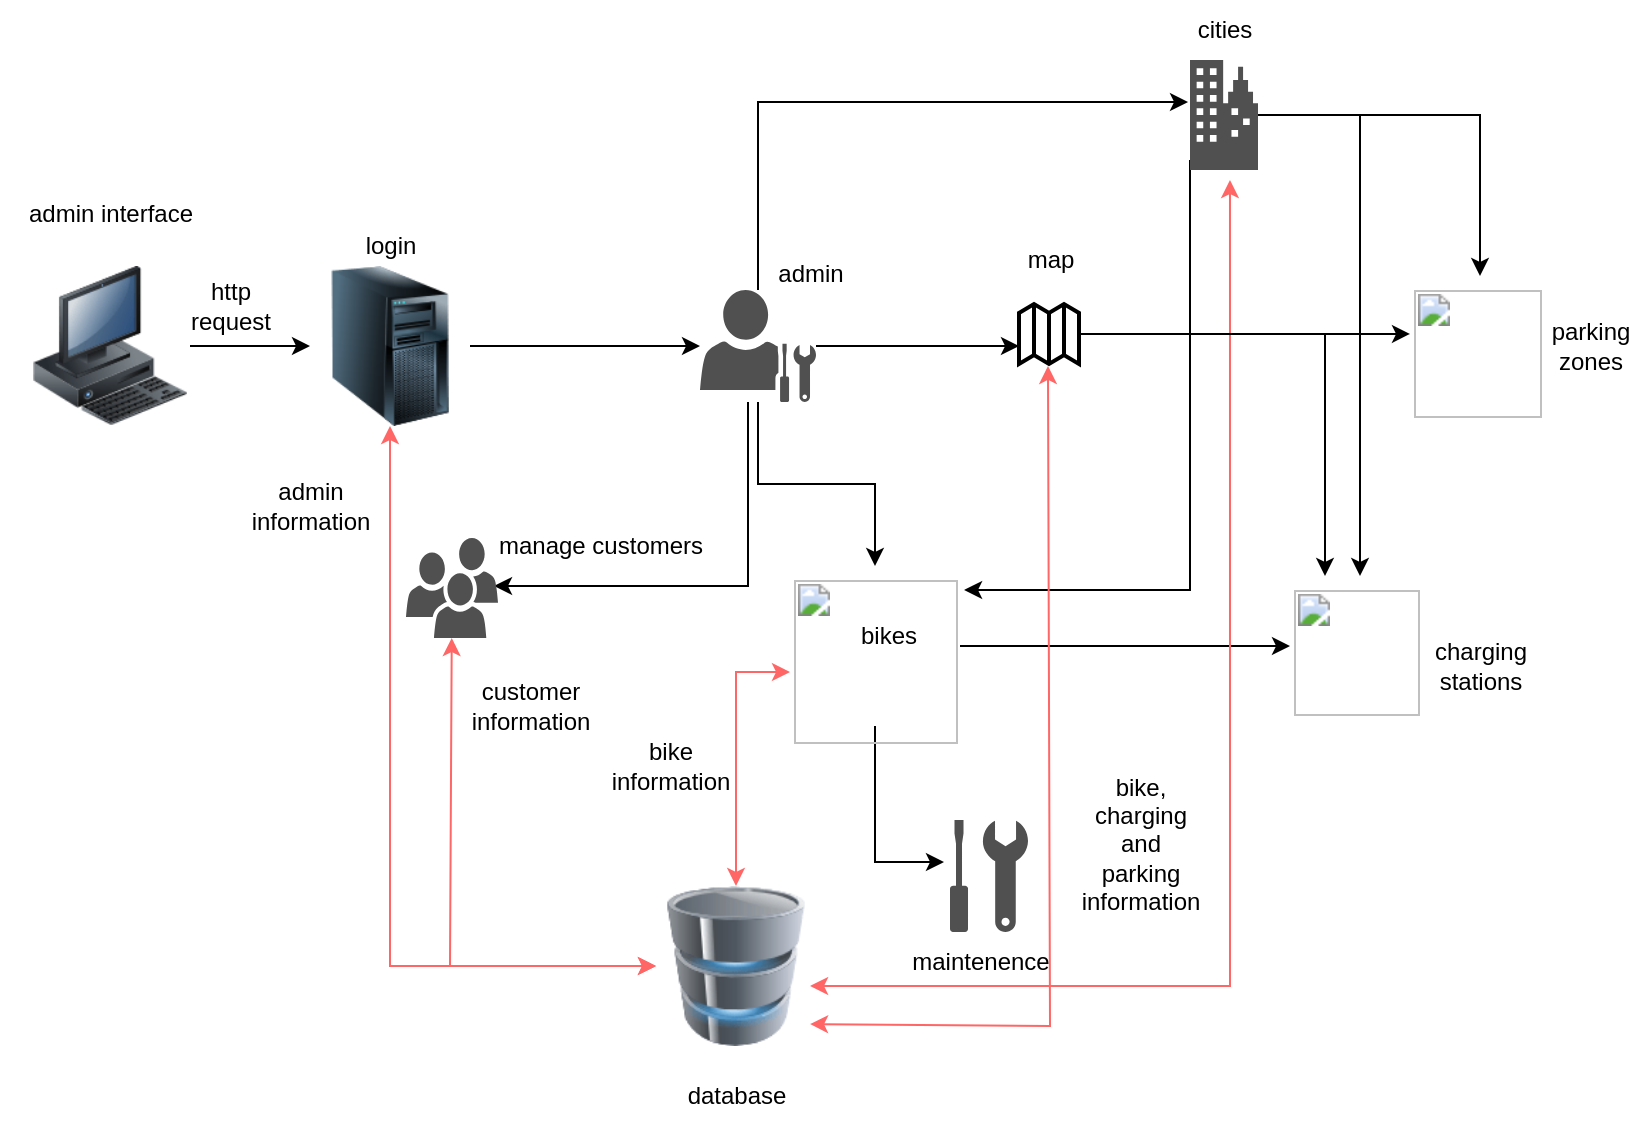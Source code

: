<mxfile version="22.1.0" type="device">
  <diagram name="Sida-1" id="Dnk4GrSCSOoY8IXHYafE">
    <mxGraphModel dx="3141" dy="1142" grid="1" gridSize="10" guides="1" tooltips="1" connect="1" arrows="1" fold="1" page="1" pageScale="1" pageWidth="827" pageHeight="1169" math="0" shadow="0">
      <root>
        <mxCell id="0" />
        <mxCell id="1" parent="0" />
        <mxCell id="wkEBBRB9uq4ybTQVWoT4-64" style="edgeStyle=orthogonalEdgeStyle;rounded=0;orthogonalLoop=1;jettySize=auto;html=1;entryX=0;entryY=0.5;entryDx=0;entryDy=0;" edge="1" parent="1" source="wkEBBRB9uq4ybTQVWoT4-1" target="wkEBBRB9uq4ybTQVWoT4-2">
          <mxGeometry relative="1" as="geometry" />
        </mxCell>
        <mxCell id="wkEBBRB9uq4ybTQVWoT4-1" value="" style="image;html=1;image=img/lib/clip_art/computers/Workstation_128x128.png" vertex="1" parent="1">
          <mxGeometry x="10" y="280" width="80" height="80" as="geometry" />
        </mxCell>
        <mxCell id="wkEBBRB9uq4ybTQVWoT4-18" style="edgeStyle=orthogonalEdgeStyle;rounded=0;orthogonalLoop=1;jettySize=auto;html=1;" edge="1" parent="1" source="wkEBBRB9uq4ybTQVWoT4-2" target="wkEBBRB9uq4ybTQVWoT4-4">
          <mxGeometry relative="1" as="geometry" />
        </mxCell>
        <mxCell id="wkEBBRB9uq4ybTQVWoT4-2" value="" style="image;html=1;image=img/lib/clip_art/computers/Server_Tower_128x128.png" vertex="1" parent="1">
          <mxGeometry x="150" y="280" width="80" height="80" as="geometry" />
        </mxCell>
        <mxCell id="wkEBBRB9uq4ybTQVWoT4-23" style="edgeStyle=orthogonalEdgeStyle;rounded=0;orthogonalLoop=1;jettySize=auto;html=1;entryX=0.957;entryY=0.48;entryDx=0;entryDy=0;entryPerimeter=0;" edge="1" parent="1" source="wkEBBRB9uq4ybTQVWoT4-4" target="wkEBBRB9uq4ybTQVWoT4-5">
          <mxGeometry relative="1" as="geometry">
            <mxPoint x="369" y="450" as="targetPoint" />
            <mxPoint x="369" y="350" as="sourcePoint" />
            <Array as="points">
              <mxPoint x="369" y="440" />
            </Array>
          </mxGeometry>
        </mxCell>
        <mxCell id="wkEBBRB9uq4ybTQVWoT4-27" style="edgeStyle=orthogonalEdgeStyle;rounded=0;orthogonalLoop=1;jettySize=auto;html=1;entryX=0.5;entryY=0;entryDx=0;entryDy=0;" edge="1" parent="1" source="wkEBBRB9uq4ybTQVWoT4-4" target="wkEBBRB9uq4ybTQVWoT4-8">
          <mxGeometry relative="1" as="geometry" />
        </mxCell>
        <mxCell id="wkEBBRB9uq4ybTQVWoT4-65" style="edgeStyle=orthogonalEdgeStyle;rounded=0;orthogonalLoop=1;jettySize=auto;html=1;entryX=-0.029;entryY=0.382;entryDx=0;entryDy=0;entryPerimeter=0;" edge="1" parent="1" source="wkEBBRB9uq4ybTQVWoT4-4" target="wkEBBRB9uq4ybTQVWoT4-6">
          <mxGeometry relative="1" as="geometry">
            <mxPoint x="374" y="200" as="targetPoint" />
            <Array as="points">
              <mxPoint x="374" y="198" />
            </Array>
          </mxGeometry>
        </mxCell>
        <mxCell id="wkEBBRB9uq4ybTQVWoT4-4" value="" style="sketch=0;pointerEvents=1;shadow=0;dashed=0;html=1;strokeColor=none;fillColor=#505050;labelPosition=center;verticalLabelPosition=bottom;verticalAlign=top;outlineConnect=0;align=center;shape=mxgraph.office.users.administrator;" vertex="1" parent="1">
          <mxGeometry x="345" y="292" width="58" height="56" as="geometry" />
        </mxCell>
        <mxCell id="wkEBBRB9uq4ybTQVWoT4-5" value="" style="sketch=0;pointerEvents=1;shadow=0;dashed=0;html=1;strokeColor=none;fillColor=#505050;labelPosition=center;verticalLabelPosition=bottom;verticalAlign=top;outlineConnect=0;align=center;shape=mxgraph.office.users.users;" vertex="1" parent="1">
          <mxGeometry x="198" y="416" width="46" height="50" as="geometry" />
        </mxCell>
        <mxCell id="wkEBBRB9uq4ybTQVWoT4-43" style="edgeStyle=orthogonalEdgeStyle;rounded=0;orthogonalLoop=1;jettySize=auto;html=1;entryX=0.5;entryY=0;entryDx=0;entryDy=0;" edge="1" parent="1" source="wkEBBRB9uq4ybTQVWoT4-6" target="wkEBBRB9uq4ybTQVWoT4-10">
          <mxGeometry relative="1" as="geometry" />
        </mxCell>
        <mxCell id="wkEBBRB9uq4ybTQVWoT4-44" style="edgeStyle=orthogonalEdgeStyle;rounded=0;orthogonalLoop=1;jettySize=auto;html=1;entryX=0.5;entryY=0;entryDx=0;entryDy=0;" edge="1" parent="1" source="wkEBBRB9uq4ybTQVWoT4-6" target="wkEBBRB9uq4ybTQVWoT4-42">
          <mxGeometry relative="1" as="geometry" />
        </mxCell>
        <mxCell id="wkEBBRB9uq4ybTQVWoT4-55" style="edgeStyle=orthogonalEdgeStyle;rounded=0;orthogonalLoop=1;jettySize=auto;html=1;entryX=1.024;entryY=0.15;entryDx=0;entryDy=0;entryPerimeter=0;exitX=0;exitY=0.909;exitDx=0;exitDy=0;exitPerimeter=0;" edge="1" parent="1" source="wkEBBRB9uq4ybTQVWoT4-6" target="wkEBBRB9uq4ybTQVWoT4-8">
          <mxGeometry relative="1" as="geometry">
            <mxPoint x="590" y="440" as="targetPoint" />
            <mxPoint x="590" y="177.5" as="sourcePoint" />
            <Array as="points">
              <mxPoint x="590" y="442" />
            </Array>
          </mxGeometry>
        </mxCell>
        <mxCell id="wkEBBRB9uq4ybTQVWoT4-6" value="" style="sketch=0;pointerEvents=1;shadow=0;dashed=0;html=1;strokeColor=none;fillColor=#505050;labelPosition=center;verticalLabelPosition=bottom;verticalAlign=top;outlineConnect=0;align=center;shape=mxgraph.office.concepts.on_premises;" vertex="1" parent="1">
          <mxGeometry x="590" y="177" width="34" height="55" as="geometry" />
        </mxCell>
        <mxCell id="wkEBBRB9uq4ybTQVWoT4-47" style="edgeStyle=orthogonalEdgeStyle;rounded=0;orthogonalLoop=1;jettySize=auto;html=1;entryX=0.25;entryY=0;entryDx=0;entryDy=0;" edge="1" parent="1" source="wkEBBRB9uq4ybTQVWoT4-7" target="wkEBBRB9uq4ybTQVWoT4-42">
          <mxGeometry relative="1" as="geometry" />
        </mxCell>
        <mxCell id="wkEBBRB9uq4ybTQVWoT4-7" value="" style="html=1;verticalLabelPosition=bottom;align=center;labelBackgroundColor=#ffffff;verticalAlign=top;strokeWidth=2;strokeColor=#000000;shadow=0;dashed=0;shape=mxgraph.ios7.icons.map;" vertex="1" parent="1">
          <mxGeometry x="504.5" y="299" width="30" height="30" as="geometry" />
        </mxCell>
        <mxCell id="wkEBBRB9uq4ybTQVWoT4-34" style="edgeStyle=orthogonalEdgeStyle;rounded=0;orthogonalLoop=1;jettySize=auto;html=1;entryX=-0.077;entryY=0.375;entryDx=0;entryDy=0;entryPerimeter=0;" edge="1" parent="1" source="wkEBBRB9uq4ybTQVWoT4-8" target="wkEBBRB9uq4ybTQVWoT4-9">
          <mxGeometry relative="1" as="geometry">
            <mxPoint x="432.5" y="620" as="targetPoint" />
            <Array as="points">
              <mxPoint x="433" y="578" />
            </Array>
          </mxGeometry>
        </mxCell>
        <mxCell id="wkEBBRB9uq4ybTQVWoT4-51" style="edgeStyle=orthogonalEdgeStyle;rounded=0;orthogonalLoop=1;jettySize=auto;html=1;entryX=0;entryY=0.5;entryDx=0;entryDy=0;" edge="1" parent="1" source="wkEBBRB9uq4ybTQVWoT4-8" target="wkEBBRB9uq4ybTQVWoT4-42">
          <mxGeometry relative="1" as="geometry" />
        </mxCell>
        <mxCell id="wkEBBRB9uq4ybTQVWoT4-8" value="&lt;b style=&quot;font-weight:normal;&quot; id=&quot;docs-internal-guid-9e6da1bd-7fff-884f-2ec3-e17bcd4a4d77&quot;&gt;&lt;span style=&quot;font-size: 11pt; font-family: Arial, sans-serif; color: rgb(0, 0, 0); background-color: transparent; font-weight: 400; font-style: normal; font-variant: normal; text-decoration: none; vertical-align: baseline;&quot;&gt;&lt;span style=&quot;border:none;display:inline-block;overflow:hidden;width:82px;height:82px;&quot;&gt;&lt;img src=&quot;https://lh7-us.googleusercontent.com/K7d_zg_BDB-1NZBKFG_zPa2ZpOOGBhs8UOcB8ofUqHWBVdGit3B1TP0nQxVwa08pG1KcFYkpLLwxa8QDbMnKuEyMo4V_YEwA6_xggqONxXETpEkJQpp9q9ctr_8tNxkDua4F0fjZ40ps3OyDIK7DnBo&quot; width=&quot;82&quot; height=&quot;82&quot; style=&quot;margin-left:0px;margin-top:0px;&quot;&gt;&lt;/span&gt;&lt;/span&gt;&lt;/b&gt;" style="text;whiteSpace=wrap;html=1;" vertex="1" parent="1">
          <mxGeometry x="390" y="430" width="85" height="80" as="geometry" />
        </mxCell>
        <mxCell id="wkEBBRB9uq4ybTQVWoT4-9" value="" style="sketch=0;pointerEvents=1;shadow=0;dashed=0;html=1;strokeColor=none;fillColor=#505050;labelPosition=center;verticalLabelPosition=bottom;verticalAlign=top;outlineConnect=0;align=center;shape=mxgraph.office.concepts.maintenance;" vertex="1" parent="1">
          <mxGeometry x="470" y="557" width="39" height="56" as="geometry" />
        </mxCell>
        <mxCell id="wkEBBRB9uq4ybTQVWoT4-10" value="&lt;b style=&quot;font-weight:normal;&quot; id=&quot;docs-internal-guid-29c6d78d-7fff-7773-d6b9-0c9c9031104e&quot;&gt;&lt;span style=&quot;font-size: 11pt; font-family: Arial, sans-serif; color: rgb(0, 0, 0); background-color: transparent; font-weight: 400; font-style: normal; font-variant: normal; text-decoration: none; vertical-align: baseline;&quot;&gt;&lt;span style=&quot;border:none;display:inline-block;overflow:hidden;width:64px;height:64px;&quot;&gt;&lt;img src=&quot;https://lh7-us.googleusercontent.com/SHGFR2fCqD93huKSDuDwYgoJKYllovL1GuTjq8xxDwp6iekA5PZ8ZkDac-vxDvQ9M0ZAUSqcwlYi3GpM1pEBX9eZRQ5v2cIgeSmve81H9-Ec-Ky5BESfWBVHDWJpIBiEwN3DbMZPk1YPf74fNFXmf0c&quot; width=&quot;64&quot; height=&quot;64&quot; style=&quot;margin-left:0px;margin-top:0px;&quot;&gt;&lt;/span&gt;&lt;/span&gt;&lt;/b&gt;" style="text;whiteSpace=wrap;html=1;" vertex="1" parent="1">
          <mxGeometry x="700" y="285" width="70" height="70" as="geometry" />
        </mxCell>
        <mxCell id="wkEBBRB9uq4ybTQVWoT4-11" value="" style="image;html=1;image=img/lib/clip_art/computers/Database_128x128.png" vertex="1" parent="1">
          <mxGeometry x="323" y="590" width="80" height="80" as="geometry" />
        </mxCell>
        <mxCell id="wkEBBRB9uq4ybTQVWoT4-13" value="http&lt;br&gt;request" style="text;html=1;align=center;verticalAlign=middle;resizable=0;points=[];autosize=1;strokeColor=none;fillColor=none;" vertex="1" parent="1">
          <mxGeometry x="80" y="280" width="60" height="40" as="geometry" />
        </mxCell>
        <mxCell id="wkEBBRB9uq4ybTQVWoT4-14" value="login" style="text;html=1;align=center;verticalAlign=middle;resizable=0;points=[];autosize=1;strokeColor=none;fillColor=none;" vertex="1" parent="1">
          <mxGeometry x="165" y="255" width="50" height="30" as="geometry" />
        </mxCell>
        <mxCell id="wkEBBRB9uq4ybTQVWoT4-15" value="" style="endArrow=classic;startArrow=classic;html=1;rounded=0;exitX=0;exitY=0.5;exitDx=0;exitDy=0;strokeColor=#FF6666;entryX=0.5;entryY=1;entryDx=0;entryDy=0;" edge="1" parent="1" source="wkEBBRB9uq4ybTQVWoT4-11" target="wkEBBRB9uq4ybTQVWoT4-2">
          <mxGeometry width="50" height="50" relative="1" as="geometry">
            <mxPoint x="351" y="630" as="sourcePoint" />
            <mxPoint x="130" y="360" as="targetPoint" />
            <Array as="points">
              <mxPoint x="190" y="630" />
            </Array>
          </mxGeometry>
        </mxCell>
        <mxCell id="wkEBBRB9uq4ybTQVWoT4-16" value="database" style="text;html=1;align=center;verticalAlign=middle;resizable=0;points=[];autosize=1;strokeColor=none;fillColor=none;" vertex="1" parent="1">
          <mxGeometry x="328" y="680" width="70" height="30" as="geometry" />
        </mxCell>
        <mxCell id="wkEBBRB9uq4ybTQVWoT4-20" value="" style="endArrow=classic;startArrow=classic;html=1;rounded=0;exitX=0;exitY=0.5;exitDx=0;exitDy=0;strokeColor=#FF6666;" edge="1" parent="1" source="wkEBBRB9uq4ybTQVWoT4-11" target="wkEBBRB9uq4ybTQVWoT4-5">
          <mxGeometry width="50" height="50" relative="1" as="geometry">
            <mxPoint x="419" y="628" as="sourcePoint" />
            <mxPoint x="220" y="360" as="targetPoint" />
            <Array as="points">
              <mxPoint x="220" y="630" />
            </Array>
          </mxGeometry>
        </mxCell>
        <mxCell id="wkEBBRB9uq4ybTQVWoT4-26" style="edgeStyle=orthogonalEdgeStyle;rounded=0;orthogonalLoop=1;jettySize=auto;html=1;entryX=0;entryY=0.7;entryDx=0;entryDy=0;entryPerimeter=0;" edge="1" parent="1" source="wkEBBRB9uq4ybTQVWoT4-4" target="wkEBBRB9uq4ybTQVWoT4-7">
          <mxGeometry relative="1" as="geometry" />
        </mxCell>
        <mxCell id="wkEBBRB9uq4ybTQVWoT4-35" value="" style="endArrow=classic;startArrow=classic;html=1;rounded=0;entryX=0;entryY=0.663;entryDx=0;entryDy=0;exitX=0.5;exitY=0;exitDx=0;exitDy=0;entryPerimeter=0;strokeColor=#FF6666;" edge="1" parent="1" source="wkEBBRB9uq4ybTQVWoT4-11" target="wkEBBRB9uq4ybTQVWoT4-8">
          <mxGeometry width="50" height="50" relative="1" as="geometry">
            <mxPoint x="364" y="646" as="sourcePoint" />
            <mxPoint x="403" y="483.04" as="targetPoint" />
            <Array as="points">
              <mxPoint x="363" y="483" />
            </Array>
          </mxGeometry>
        </mxCell>
        <mxCell id="wkEBBRB9uq4ybTQVWoT4-36" value="" style="endArrow=classic;startArrow=classic;html=1;rounded=0;exitX=0.963;exitY=0.625;exitDx=0;exitDy=0;strokeColor=#FF6666;entryX=0.588;entryY=1.091;entryDx=0;entryDy=0;entryPerimeter=0;exitPerimeter=0;" edge="1" parent="1" source="wkEBBRB9uq4ybTQVWoT4-11" target="wkEBBRB9uq4ybTQVWoT4-6">
          <mxGeometry width="50" height="50" relative="1" as="geometry">
            <mxPoint x="803" y="466" as="sourcePoint" />
            <mxPoint x="610" y="196" as="targetPoint" />
            <Array as="points">
              <mxPoint x="610" y="640" />
            </Array>
          </mxGeometry>
        </mxCell>
        <mxCell id="wkEBBRB9uq4ybTQVWoT4-37" value="maintenence" style="text;html=1;align=center;verticalAlign=middle;resizable=0;points=[];autosize=1;strokeColor=none;fillColor=none;" vertex="1" parent="1">
          <mxGeometry x="439.5" y="613" width="90" height="30" as="geometry" />
        </mxCell>
        <mxCell id="wkEBBRB9uq4ybTQVWoT4-38" value="map" style="text;html=1;align=center;verticalAlign=middle;resizable=0;points=[];autosize=1;strokeColor=none;fillColor=none;" vertex="1" parent="1">
          <mxGeometry x="494.5" y="262" width="50" height="30" as="geometry" />
        </mxCell>
        <mxCell id="wkEBBRB9uq4ybTQVWoT4-39" value="manage customers" style="text;html=1;align=center;verticalAlign=middle;resizable=0;points=[];autosize=1;strokeColor=none;fillColor=none;" vertex="1" parent="1">
          <mxGeometry x="230" y="405" width="130" height="30" as="geometry" />
        </mxCell>
        <mxCell id="wkEBBRB9uq4ybTQVWoT4-40" value="cities" style="text;html=1;align=center;verticalAlign=middle;resizable=0;points=[];autosize=1;strokeColor=none;fillColor=none;" vertex="1" parent="1">
          <mxGeometry x="582" y="147" width="50" height="30" as="geometry" />
        </mxCell>
        <mxCell id="wkEBBRB9uq4ybTQVWoT4-42" value="&lt;b style=&quot;font-weight:normal;&quot; id=&quot;docs-internal-guid-e5aaa85a-7fff-fb42-e406-7641818d08ee&quot;&gt;&lt;span style=&quot;font-size: 11pt; font-family: Arial, sans-serif; color: rgb(0, 0, 0); background-color: transparent; font-weight: 400; font-style: normal; font-variant: normal; text-decoration: none; vertical-align: baseline;&quot;&gt;&lt;span style=&quot;border:none;display:inline-block;overflow:hidden;width:63px;height:63px;&quot;&gt;&lt;img src=&quot;https://lh7-us.googleusercontent.com/ykquQ5NsERu5z0iUN3_cvxSebfUfIA4ylOgznwXGZZPmBF1fL9AgsMlnEOeyFCp1KM6kc2OtCMj3HZLcqOx67Y4ldHXQyfc5zEf66NkT-Uor2yH9iLVyVhnBnveWYcYzZCWAGl_3TcqW72v_J4G8zO8&quot; width=&quot;63&quot; height=&quot;63&quot; style=&quot;margin-left:0px;margin-top:0px;&quot;&gt;&lt;/span&gt;&lt;/span&gt;&lt;/b&gt;" style="text;whiteSpace=wrap;html=1;" vertex="1" parent="1">
          <mxGeometry x="640" y="435" width="70" height="70" as="geometry" />
        </mxCell>
        <mxCell id="wkEBBRB9uq4ybTQVWoT4-46" style="edgeStyle=orthogonalEdgeStyle;rounded=0;orthogonalLoop=1;jettySize=auto;html=1;entryX=0;entryY=0.414;entryDx=0;entryDy=0;entryPerimeter=0;" edge="1" parent="1" source="wkEBBRB9uq4ybTQVWoT4-7" target="wkEBBRB9uq4ybTQVWoT4-10">
          <mxGeometry relative="1" as="geometry" />
        </mxCell>
        <mxCell id="wkEBBRB9uq4ybTQVWoT4-52" value="charging&lt;br&gt;stations" style="text;html=1;align=center;verticalAlign=middle;resizable=0;points=[];autosize=1;strokeColor=none;fillColor=none;" vertex="1" parent="1">
          <mxGeometry x="700" y="460" width="70" height="40" as="geometry" />
        </mxCell>
        <mxCell id="wkEBBRB9uq4ybTQVWoT4-53" value="parking&lt;br&gt;zones" style="text;html=1;align=center;verticalAlign=middle;resizable=0;points=[];autosize=1;strokeColor=none;fillColor=none;" vertex="1" parent="1">
          <mxGeometry x="760" y="300" width="60" height="40" as="geometry" />
        </mxCell>
        <mxCell id="wkEBBRB9uq4ybTQVWoT4-56" value="" style="endArrow=classic;startArrow=classic;html=1;rounded=0;strokeColor=#FF6666;exitX=0.963;exitY=0.863;exitDx=0;exitDy=0;exitPerimeter=0;entryX=0.483;entryY=1.033;entryDx=0;entryDy=0;entryPerimeter=0;" edge="1" parent="1" source="wkEBBRB9uq4ybTQVWoT4-11" target="wkEBBRB9uq4ybTQVWoT4-7">
          <mxGeometry width="50" height="50" relative="1" as="geometry">
            <mxPoint x="419.5" y="660" as="sourcePoint" />
            <mxPoint x="554.5" y="340" as="targetPoint" />
            <Array as="points">
              <mxPoint x="520" y="660" />
            </Array>
          </mxGeometry>
        </mxCell>
        <mxCell id="wkEBBRB9uq4ybTQVWoT4-57" value="admin&lt;br&gt;information" style="text;html=1;align=center;verticalAlign=middle;resizable=0;points=[];autosize=1;strokeColor=none;fillColor=none;" vertex="1" parent="1">
          <mxGeometry x="110" y="380" width="80" height="40" as="geometry" />
        </mxCell>
        <mxCell id="wkEBBRB9uq4ybTQVWoT4-58" value="customer&lt;br&gt;information" style="text;html=1;align=center;verticalAlign=middle;resizable=0;points=[];autosize=1;strokeColor=none;fillColor=none;" vertex="1" parent="1">
          <mxGeometry x="220" y="480" width="80" height="40" as="geometry" />
        </mxCell>
        <mxCell id="wkEBBRB9uq4ybTQVWoT4-59" value="bike&lt;br&gt;information" style="text;html=1;align=center;verticalAlign=middle;resizable=0;points=[];autosize=1;strokeColor=none;fillColor=none;" vertex="1" parent="1">
          <mxGeometry x="290" y="510" width="80" height="40" as="geometry" />
        </mxCell>
        <mxCell id="wkEBBRB9uq4ybTQVWoT4-60" value="bike,&lt;br&gt;charging&lt;br&gt;and&lt;br&gt;parking&lt;br&gt;information" style="text;html=1;align=center;verticalAlign=middle;resizable=0;points=[];autosize=1;strokeColor=none;fillColor=none;" vertex="1" parent="1">
          <mxGeometry x="524.5" y="524" width="80" height="90" as="geometry" />
        </mxCell>
        <mxCell id="wkEBBRB9uq4ybTQVWoT4-61" value="admin" style="text;html=1;align=center;verticalAlign=middle;resizable=0;points=[];autosize=1;strokeColor=none;fillColor=none;" vertex="1" parent="1">
          <mxGeometry x="370" y="269" width="60" height="30" as="geometry" />
        </mxCell>
        <mxCell id="wkEBBRB9uq4ybTQVWoT4-62" value="bikes" style="text;html=1;align=center;verticalAlign=middle;resizable=0;points=[];autosize=1;strokeColor=none;fillColor=none;" vertex="1" parent="1">
          <mxGeometry x="414" y="450" width="50" height="30" as="geometry" />
        </mxCell>
        <mxCell id="wkEBBRB9uq4ybTQVWoT4-63" value="admin interface" style="text;html=1;align=center;verticalAlign=middle;resizable=0;points=[];autosize=1;strokeColor=none;fillColor=none;" vertex="1" parent="1">
          <mxGeometry x="-5" y="239" width="110" height="30" as="geometry" />
        </mxCell>
      </root>
    </mxGraphModel>
  </diagram>
</mxfile>
